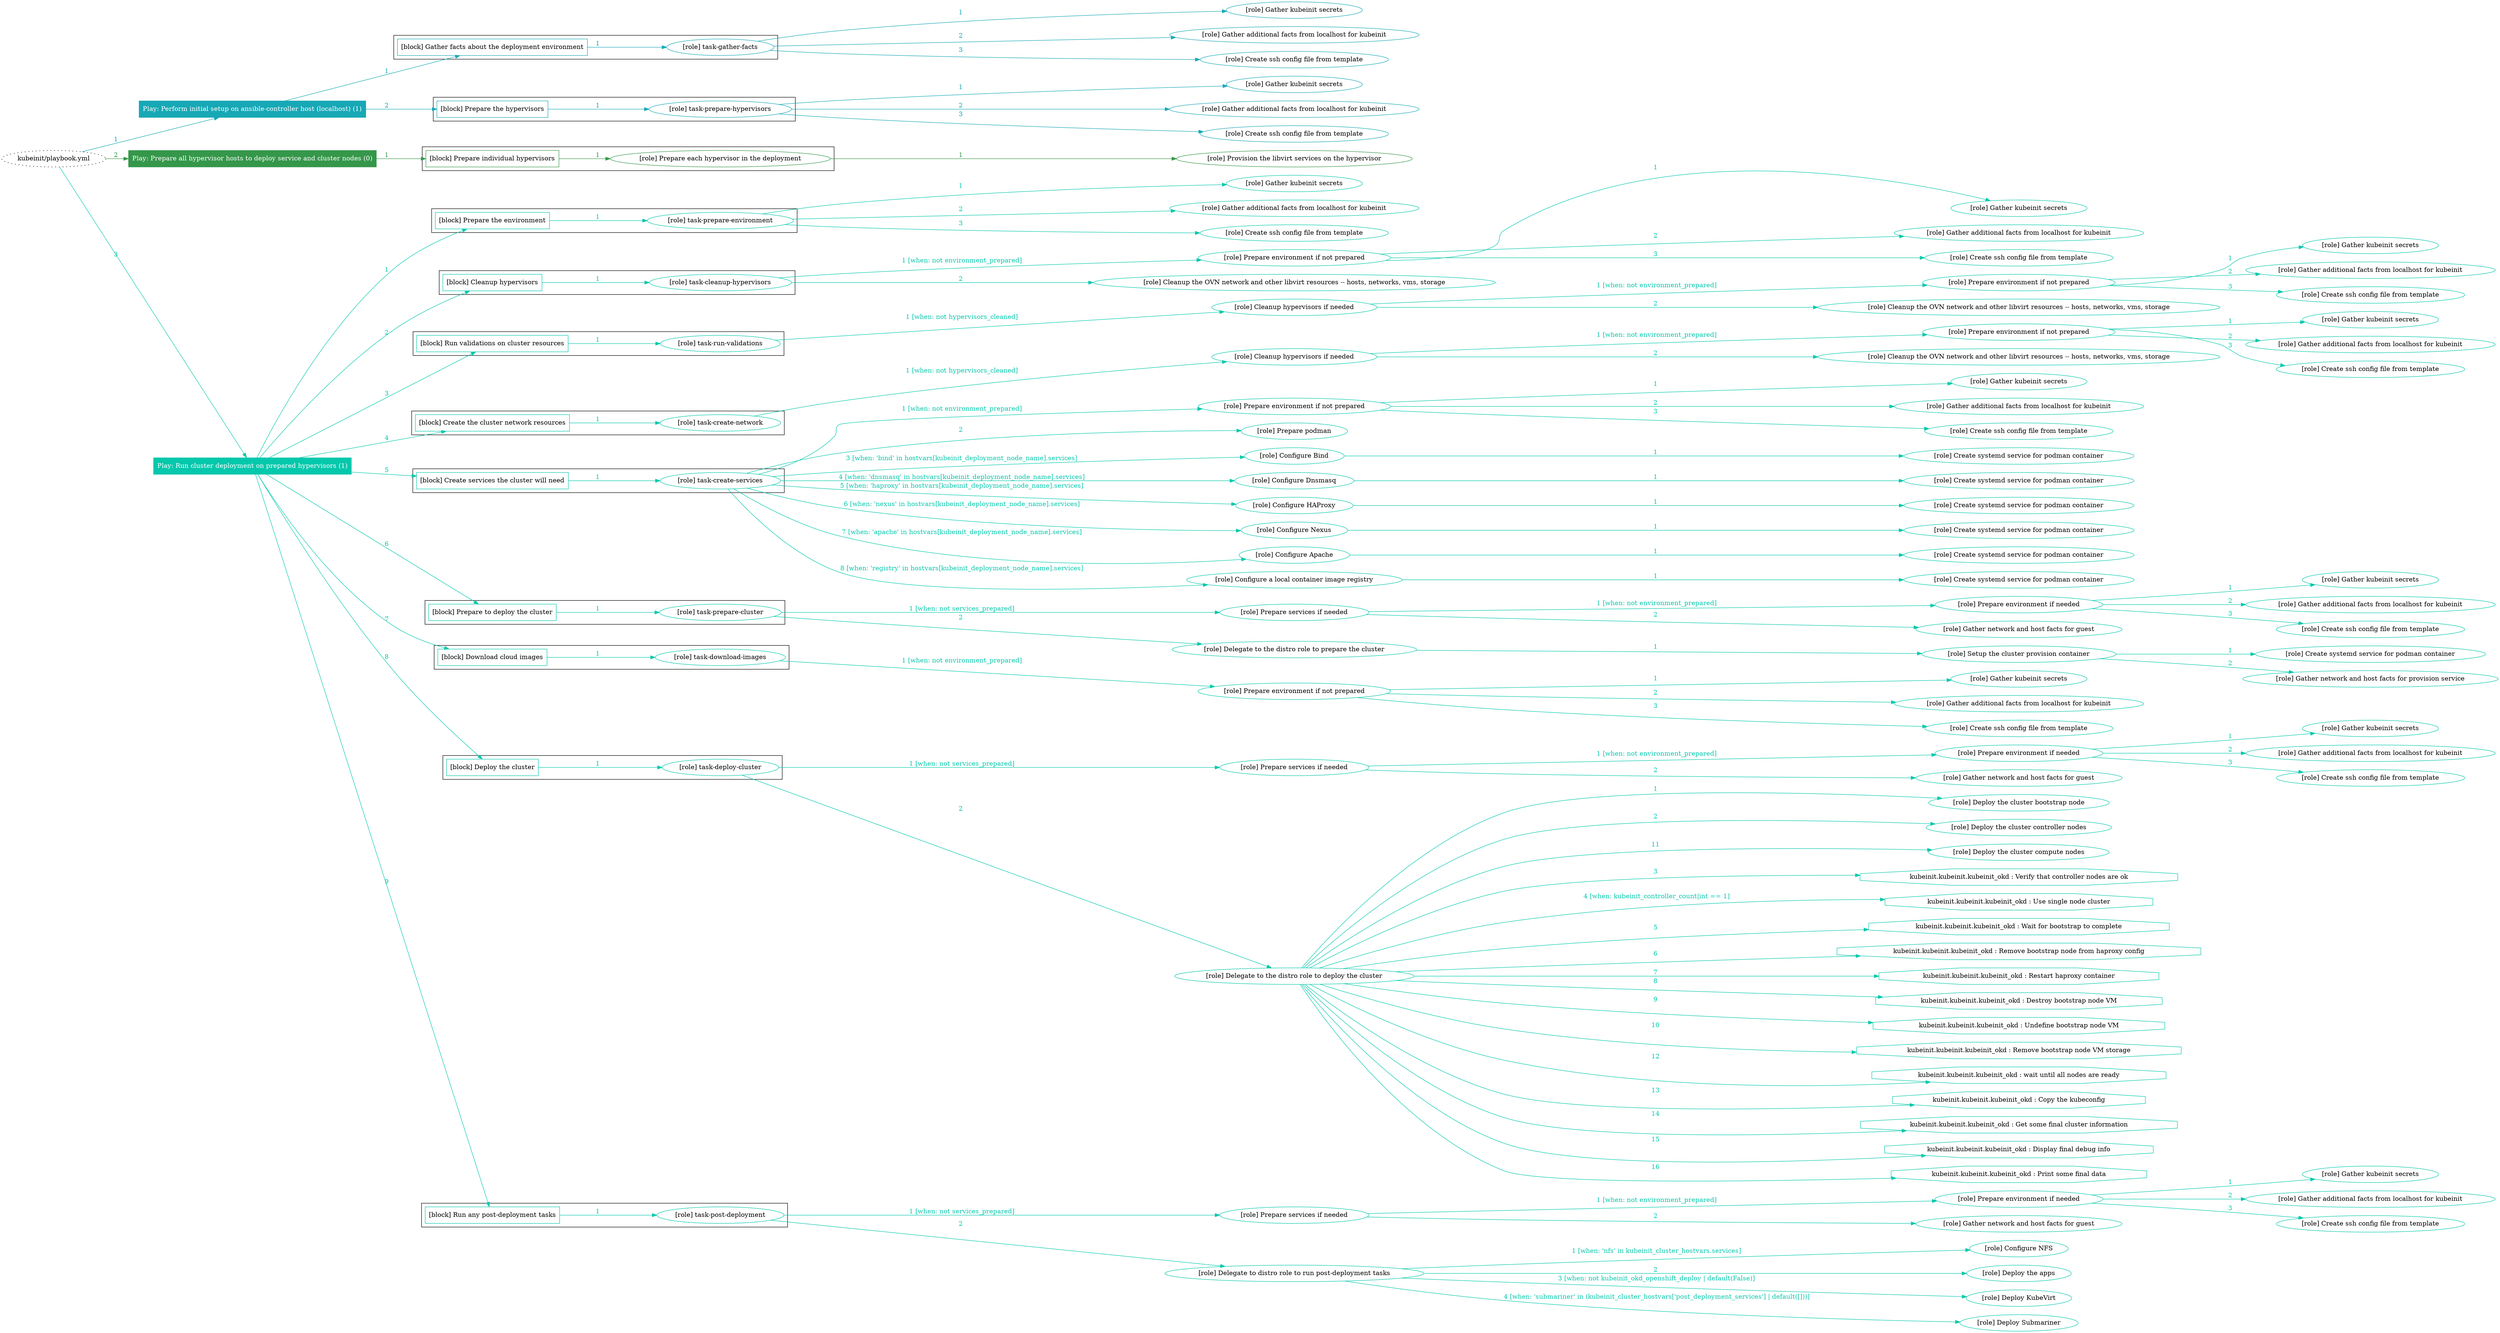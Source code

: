 digraph {
	graph [concentrate=true ordering=in rankdir=LR ratio=fill]
	edge [esep=5 sep=10]
	"kubeinit/playbook.yml" [URL="/home/runner/work/kubeinit/kubeinit/kubeinit/playbook.yml" id=playbook_5312f0da style=dotted]
	play_d4dc43e8 [label="Play: Perform initial setup on ansible-controller host (localhost) (1)" URL="/home/runner/work/kubeinit/kubeinit/kubeinit/playbook.yml" color="#17a8b5" fontcolor="#ffffff" id=play_d4dc43e8 shape=box style=filled tooltip=localhost]
	"kubeinit/playbook.yml" -> play_d4dc43e8 [label="1 " color="#17a8b5" fontcolor="#17a8b5" id=edge_6cce0e06 labeltooltip="1 " tooltip="1 "]
	subgraph "Gather kubeinit secrets" {
		role_bcbc999a [label="[role] Gather kubeinit secrets" URL="/home/runner/.ansible/collections/ansible_collections/kubeinit/kubeinit/roles/kubeinit_prepare/tasks/gather_kubeinit_facts.yml" color="#17a8b5" id=role_bcbc999a tooltip="Gather kubeinit secrets"]
	}
	subgraph "Gather additional facts from localhost for kubeinit" {
		role_575ae25b [label="[role] Gather additional facts from localhost for kubeinit" URL="/home/runner/.ansible/collections/ansible_collections/kubeinit/kubeinit/roles/kubeinit_prepare/tasks/gather_kubeinit_facts.yml" color="#17a8b5" id=role_575ae25b tooltip="Gather additional facts from localhost for kubeinit"]
	}
	subgraph "Create ssh config file from template" {
		role_5f77586b [label="[role] Create ssh config file from template" URL="/home/runner/.ansible/collections/ansible_collections/kubeinit/kubeinit/roles/kubeinit_prepare/tasks/gather_kubeinit_facts.yml" color="#17a8b5" id=role_5f77586b tooltip="Create ssh config file from template"]
	}
	subgraph "task-gather-facts" {
		role_38ac8b3e [label="[role] task-gather-facts" URL="/home/runner/work/kubeinit/kubeinit/kubeinit/playbook.yml" color="#17a8b5" id=role_38ac8b3e tooltip="task-gather-facts"]
		role_38ac8b3e -> role_bcbc999a [label="1 " color="#17a8b5" fontcolor="#17a8b5" id=edge_955416a2 labeltooltip="1 " tooltip="1 "]
		role_38ac8b3e -> role_575ae25b [label="2 " color="#17a8b5" fontcolor="#17a8b5" id=edge_9cef39b7 labeltooltip="2 " tooltip="2 "]
		role_38ac8b3e -> role_5f77586b [label="3 " color="#17a8b5" fontcolor="#17a8b5" id=edge_4a714a50 labeltooltip="3 " tooltip="3 "]
	}
	subgraph "Gather kubeinit secrets" {
		role_e89fe770 [label="[role] Gather kubeinit secrets" URL="/home/runner/.ansible/collections/ansible_collections/kubeinit/kubeinit/roles/kubeinit_prepare/tasks/gather_kubeinit_facts.yml" color="#17a8b5" id=role_e89fe770 tooltip="Gather kubeinit secrets"]
	}
	subgraph "Gather additional facts from localhost for kubeinit" {
		role_f2232f53 [label="[role] Gather additional facts from localhost for kubeinit" URL="/home/runner/.ansible/collections/ansible_collections/kubeinit/kubeinit/roles/kubeinit_prepare/tasks/gather_kubeinit_facts.yml" color="#17a8b5" id=role_f2232f53 tooltip="Gather additional facts from localhost for kubeinit"]
	}
	subgraph "Create ssh config file from template" {
		role_5e7f7f1f [label="[role] Create ssh config file from template" URL="/home/runner/.ansible/collections/ansible_collections/kubeinit/kubeinit/roles/kubeinit_prepare/tasks/gather_kubeinit_facts.yml" color="#17a8b5" id=role_5e7f7f1f tooltip="Create ssh config file from template"]
	}
	subgraph "task-prepare-hypervisors" {
		role_4dc48b9a [label="[role] task-prepare-hypervisors" URL="/home/runner/work/kubeinit/kubeinit/kubeinit/playbook.yml" color="#17a8b5" id=role_4dc48b9a tooltip="task-prepare-hypervisors"]
		role_4dc48b9a -> role_e89fe770 [label="1 " color="#17a8b5" fontcolor="#17a8b5" id=edge_08ba8cbc labeltooltip="1 " tooltip="1 "]
		role_4dc48b9a -> role_f2232f53 [label="2 " color="#17a8b5" fontcolor="#17a8b5" id=edge_f58bb628 labeltooltip="2 " tooltip="2 "]
		role_4dc48b9a -> role_5e7f7f1f [label="3 " color="#17a8b5" fontcolor="#17a8b5" id=edge_7d7edc87 labeltooltip="3 " tooltip="3 "]
	}
	subgraph "Play: Perform initial setup on ansible-controller host (localhost) (1)" {
		play_d4dc43e8 -> block_b137a8d8 [label=1 color="#17a8b5" fontcolor="#17a8b5" id=edge_3c9ac634 labeltooltip=1 tooltip=1]
		subgraph cluster_block_b137a8d8 {
			block_b137a8d8 [label="[block] Gather facts about the deployment environment" URL="/home/runner/work/kubeinit/kubeinit/kubeinit/playbook.yml" color="#17a8b5" id=block_b137a8d8 labeltooltip="Gather facts about the deployment environment" shape=box tooltip="Gather facts about the deployment environment"]
			block_b137a8d8 -> role_38ac8b3e [label="1 " color="#17a8b5" fontcolor="#17a8b5" id=edge_3ef854c0 labeltooltip="1 " tooltip="1 "]
		}
		play_d4dc43e8 -> block_25d100fd [label=2 color="#17a8b5" fontcolor="#17a8b5" id=edge_6418c740 labeltooltip=2 tooltip=2]
		subgraph cluster_block_25d100fd {
			block_25d100fd [label="[block] Prepare the hypervisors" URL="/home/runner/work/kubeinit/kubeinit/kubeinit/playbook.yml" color="#17a8b5" id=block_25d100fd labeltooltip="Prepare the hypervisors" shape=box tooltip="Prepare the hypervisors"]
			block_25d100fd -> role_4dc48b9a [label="1 " color="#17a8b5" fontcolor="#17a8b5" id=edge_d2d3387a labeltooltip="1 " tooltip="1 "]
		}
	}
	play_4c0fbaec [label="Play: Prepare all hypervisor hosts to deploy service and cluster nodes (0)" URL="/home/runner/work/kubeinit/kubeinit/kubeinit/playbook.yml" color="#35974a" fontcolor="#ffffff" id=play_4c0fbaec shape=box style=filled tooltip="Play: Prepare all hypervisor hosts to deploy service and cluster nodes (0)"]
	"kubeinit/playbook.yml" -> play_4c0fbaec [label="2 " color="#35974a" fontcolor="#35974a" id=edge_1cec731a labeltooltip="2 " tooltip="2 "]
	subgraph "Provision the libvirt services on the hypervisor" {
		role_8b167420 [label="[role] Provision the libvirt services on the hypervisor" URL="/home/runner/.ansible/collections/ansible_collections/kubeinit/kubeinit/roles/kubeinit_prepare/tasks/prepare_hypervisor.yml" color="#35974a" id=role_8b167420 tooltip="Provision the libvirt services on the hypervisor"]
	}
	subgraph "Prepare each hypervisor in the deployment" {
		role_5e8a45ae [label="[role] Prepare each hypervisor in the deployment" URL="/home/runner/work/kubeinit/kubeinit/kubeinit/playbook.yml" color="#35974a" id=role_5e8a45ae tooltip="Prepare each hypervisor in the deployment"]
		role_5e8a45ae -> role_8b167420 [label="1 " color="#35974a" fontcolor="#35974a" id=edge_1a336ff2 labeltooltip="1 " tooltip="1 "]
	}
	subgraph "Play: Prepare all hypervisor hosts to deploy service and cluster nodes (0)" {
		play_4c0fbaec -> block_e540c2b4 [label=1 color="#35974a" fontcolor="#35974a" id=edge_80f1b3d0 labeltooltip=1 tooltip=1]
		subgraph cluster_block_e540c2b4 {
			block_e540c2b4 [label="[block] Prepare individual hypervisors" URL="/home/runner/work/kubeinit/kubeinit/kubeinit/playbook.yml" color="#35974a" id=block_e540c2b4 labeltooltip="Prepare individual hypervisors" shape=box tooltip="Prepare individual hypervisors"]
			block_e540c2b4 -> role_5e8a45ae [label="1 " color="#35974a" fontcolor="#35974a" id=edge_353101eb labeltooltip="1 " tooltip="1 "]
		}
	}
	play_b6a737f3 [label="Play: Run cluster deployment on prepared hypervisors (1)" URL="/home/runner/work/kubeinit/kubeinit/kubeinit/playbook.yml" color="#04c8ac" fontcolor="#ffffff" id=play_b6a737f3 shape=box style=filled tooltip=localhost]
	"kubeinit/playbook.yml" -> play_b6a737f3 [label="3 " color="#04c8ac" fontcolor="#04c8ac" id=edge_a8259ed3 labeltooltip="3 " tooltip="3 "]
	subgraph "Gather kubeinit secrets" {
		role_5f4eb751 [label="[role] Gather kubeinit secrets" URL="/home/runner/.ansible/collections/ansible_collections/kubeinit/kubeinit/roles/kubeinit_prepare/tasks/gather_kubeinit_facts.yml" color="#04c8ac" id=role_5f4eb751 tooltip="Gather kubeinit secrets"]
	}
	subgraph "Gather additional facts from localhost for kubeinit" {
		role_b47f96a4 [label="[role] Gather additional facts from localhost for kubeinit" URL="/home/runner/.ansible/collections/ansible_collections/kubeinit/kubeinit/roles/kubeinit_prepare/tasks/gather_kubeinit_facts.yml" color="#04c8ac" id=role_b47f96a4 tooltip="Gather additional facts from localhost for kubeinit"]
	}
	subgraph "Create ssh config file from template" {
		role_597433eb [label="[role] Create ssh config file from template" URL="/home/runner/.ansible/collections/ansible_collections/kubeinit/kubeinit/roles/kubeinit_prepare/tasks/gather_kubeinit_facts.yml" color="#04c8ac" id=role_597433eb tooltip="Create ssh config file from template"]
	}
	subgraph "task-prepare-environment" {
		role_108205ce [label="[role] task-prepare-environment" URL="/home/runner/work/kubeinit/kubeinit/kubeinit/playbook.yml" color="#04c8ac" id=role_108205ce tooltip="task-prepare-environment"]
		role_108205ce -> role_5f4eb751 [label="1 " color="#04c8ac" fontcolor="#04c8ac" id=edge_be8fa1d6 labeltooltip="1 " tooltip="1 "]
		role_108205ce -> role_b47f96a4 [label="2 " color="#04c8ac" fontcolor="#04c8ac" id=edge_382ece15 labeltooltip="2 " tooltip="2 "]
		role_108205ce -> role_597433eb [label="3 " color="#04c8ac" fontcolor="#04c8ac" id=edge_8328ea12 labeltooltip="3 " tooltip="3 "]
	}
	subgraph "Gather kubeinit secrets" {
		role_03490a8e [label="[role] Gather kubeinit secrets" URL="/home/runner/.ansible/collections/ansible_collections/kubeinit/kubeinit/roles/kubeinit_prepare/tasks/gather_kubeinit_facts.yml" color="#04c8ac" id=role_03490a8e tooltip="Gather kubeinit secrets"]
	}
	subgraph "Gather additional facts from localhost for kubeinit" {
		role_07006f0d [label="[role] Gather additional facts from localhost for kubeinit" URL="/home/runner/.ansible/collections/ansible_collections/kubeinit/kubeinit/roles/kubeinit_prepare/tasks/gather_kubeinit_facts.yml" color="#04c8ac" id=role_07006f0d tooltip="Gather additional facts from localhost for kubeinit"]
	}
	subgraph "Create ssh config file from template" {
		role_66798e8c [label="[role] Create ssh config file from template" URL="/home/runner/.ansible/collections/ansible_collections/kubeinit/kubeinit/roles/kubeinit_prepare/tasks/gather_kubeinit_facts.yml" color="#04c8ac" id=role_66798e8c tooltip="Create ssh config file from template"]
	}
	subgraph "Prepare environment if not prepared" {
		role_43bf7991 [label="[role] Prepare environment if not prepared" URL="/home/runner/.ansible/collections/ansible_collections/kubeinit/kubeinit/roles/kubeinit_prepare/tasks/cleanup_hypervisors.yml" color="#04c8ac" id=role_43bf7991 tooltip="Prepare environment if not prepared"]
		role_43bf7991 -> role_03490a8e [label="1 " color="#04c8ac" fontcolor="#04c8ac" id=edge_f4372a41 labeltooltip="1 " tooltip="1 "]
		role_43bf7991 -> role_07006f0d [label="2 " color="#04c8ac" fontcolor="#04c8ac" id=edge_2c756d2c labeltooltip="2 " tooltip="2 "]
		role_43bf7991 -> role_66798e8c [label="3 " color="#04c8ac" fontcolor="#04c8ac" id=edge_4b2b24f2 labeltooltip="3 " tooltip="3 "]
	}
	subgraph "Cleanup the OVN network and other libvirt resources -- hosts, networks, vms, storage" {
		role_0f007ef8 [label="[role] Cleanup the OVN network and other libvirt resources -- hosts, networks, vms, storage" URL="/home/runner/.ansible/collections/ansible_collections/kubeinit/kubeinit/roles/kubeinit_prepare/tasks/cleanup_hypervisors.yml" color="#04c8ac" id=role_0f007ef8 tooltip="Cleanup the OVN network and other libvirt resources -- hosts, networks, vms, storage"]
	}
	subgraph "task-cleanup-hypervisors" {
		role_4b206b28 [label="[role] task-cleanup-hypervisors" URL="/home/runner/work/kubeinit/kubeinit/kubeinit/playbook.yml" color="#04c8ac" id=role_4b206b28 tooltip="task-cleanup-hypervisors"]
		role_4b206b28 -> role_43bf7991 [label="1 [when: not environment_prepared]" color="#04c8ac" fontcolor="#04c8ac" id=edge_db177d0e labeltooltip="1 [when: not environment_prepared]" tooltip="1 [when: not environment_prepared]"]
		role_4b206b28 -> role_0f007ef8 [label="2 " color="#04c8ac" fontcolor="#04c8ac" id=edge_b8874f51 labeltooltip="2 " tooltip="2 "]
	}
	subgraph "Gather kubeinit secrets" {
		role_3934b620 [label="[role] Gather kubeinit secrets" URL="/home/runner/.ansible/collections/ansible_collections/kubeinit/kubeinit/roles/kubeinit_prepare/tasks/gather_kubeinit_facts.yml" color="#04c8ac" id=role_3934b620 tooltip="Gather kubeinit secrets"]
	}
	subgraph "Gather additional facts from localhost for kubeinit" {
		role_5226d177 [label="[role] Gather additional facts from localhost for kubeinit" URL="/home/runner/.ansible/collections/ansible_collections/kubeinit/kubeinit/roles/kubeinit_prepare/tasks/gather_kubeinit_facts.yml" color="#04c8ac" id=role_5226d177 tooltip="Gather additional facts from localhost for kubeinit"]
	}
	subgraph "Create ssh config file from template" {
		role_18e0085b [label="[role] Create ssh config file from template" URL="/home/runner/.ansible/collections/ansible_collections/kubeinit/kubeinit/roles/kubeinit_prepare/tasks/gather_kubeinit_facts.yml" color="#04c8ac" id=role_18e0085b tooltip="Create ssh config file from template"]
	}
	subgraph "Prepare environment if not prepared" {
		role_51c83597 [label="[role] Prepare environment if not prepared" URL="/home/runner/.ansible/collections/ansible_collections/kubeinit/kubeinit/roles/kubeinit_prepare/tasks/cleanup_hypervisors.yml" color="#04c8ac" id=role_51c83597 tooltip="Prepare environment if not prepared"]
		role_51c83597 -> role_3934b620 [label="1 " color="#04c8ac" fontcolor="#04c8ac" id=edge_fedbb1b4 labeltooltip="1 " tooltip="1 "]
		role_51c83597 -> role_5226d177 [label="2 " color="#04c8ac" fontcolor="#04c8ac" id=edge_a46d1faf labeltooltip="2 " tooltip="2 "]
		role_51c83597 -> role_18e0085b [label="3 " color="#04c8ac" fontcolor="#04c8ac" id=edge_79e12fb3 labeltooltip="3 " tooltip="3 "]
	}
	subgraph "Cleanup the OVN network and other libvirt resources -- hosts, networks, vms, storage" {
		role_8de9dde8 [label="[role] Cleanup the OVN network and other libvirt resources -- hosts, networks, vms, storage" URL="/home/runner/.ansible/collections/ansible_collections/kubeinit/kubeinit/roles/kubeinit_prepare/tasks/cleanup_hypervisors.yml" color="#04c8ac" id=role_8de9dde8 tooltip="Cleanup the OVN network and other libvirt resources -- hosts, networks, vms, storage"]
	}
	subgraph "Cleanup hypervisors if needed" {
		role_99ffc056 [label="[role] Cleanup hypervisors if needed" URL="/home/runner/.ansible/collections/ansible_collections/kubeinit/kubeinit/roles/kubeinit_validations/tasks/main.yml" color="#04c8ac" id=role_99ffc056 tooltip="Cleanup hypervisors if needed"]
		role_99ffc056 -> role_51c83597 [label="1 [when: not environment_prepared]" color="#04c8ac" fontcolor="#04c8ac" id=edge_779bceca labeltooltip="1 [when: not environment_prepared]" tooltip="1 [when: not environment_prepared]"]
		role_99ffc056 -> role_8de9dde8 [label="2 " color="#04c8ac" fontcolor="#04c8ac" id=edge_44ef353e labeltooltip="2 " tooltip="2 "]
	}
	subgraph "task-run-validations" {
		role_045e4892 [label="[role] task-run-validations" URL="/home/runner/work/kubeinit/kubeinit/kubeinit/playbook.yml" color="#04c8ac" id=role_045e4892 tooltip="task-run-validations"]
		role_045e4892 -> role_99ffc056 [label="1 [when: not hypervisors_cleaned]" color="#04c8ac" fontcolor="#04c8ac" id=edge_b8517260 labeltooltip="1 [when: not hypervisors_cleaned]" tooltip="1 [when: not hypervisors_cleaned]"]
	}
	subgraph "Gather kubeinit secrets" {
		role_e30d9d5c [label="[role] Gather kubeinit secrets" URL="/home/runner/.ansible/collections/ansible_collections/kubeinit/kubeinit/roles/kubeinit_prepare/tasks/gather_kubeinit_facts.yml" color="#04c8ac" id=role_e30d9d5c tooltip="Gather kubeinit secrets"]
	}
	subgraph "Gather additional facts from localhost for kubeinit" {
		role_2a7c1366 [label="[role] Gather additional facts from localhost for kubeinit" URL="/home/runner/.ansible/collections/ansible_collections/kubeinit/kubeinit/roles/kubeinit_prepare/tasks/gather_kubeinit_facts.yml" color="#04c8ac" id=role_2a7c1366 tooltip="Gather additional facts from localhost for kubeinit"]
	}
	subgraph "Create ssh config file from template" {
		role_4884061e [label="[role] Create ssh config file from template" URL="/home/runner/.ansible/collections/ansible_collections/kubeinit/kubeinit/roles/kubeinit_prepare/tasks/gather_kubeinit_facts.yml" color="#04c8ac" id=role_4884061e tooltip="Create ssh config file from template"]
	}
	subgraph "Prepare environment if not prepared" {
		role_92cf37d3 [label="[role] Prepare environment if not prepared" URL="/home/runner/.ansible/collections/ansible_collections/kubeinit/kubeinit/roles/kubeinit_prepare/tasks/cleanup_hypervisors.yml" color="#04c8ac" id=role_92cf37d3 tooltip="Prepare environment if not prepared"]
		role_92cf37d3 -> role_e30d9d5c [label="1 " color="#04c8ac" fontcolor="#04c8ac" id=edge_9758ce67 labeltooltip="1 " tooltip="1 "]
		role_92cf37d3 -> role_2a7c1366 [label="2 " color="#04c8ac" fontcolor="#04c8ac" id=edge_c1fc87a2 labeltooltip="2 " tooltip="2 "]
		role_92cf37d3 -> role_4884061e [label="3 " color="#04c8ac" fontcolor="#04c8ac" id=edge_4680f578 labeltooltip="3 " tooltip="3 "]
	}
	subgraph "Cleanup the OVN network and other libvirt resources -- hosts, networks, vms, storage" {
		role_41cfc76a [label="[role] Cleanup the OVN network and other libvirt resources -- hosts, networks, vms, storage" URL="/home/runner/.ansible/collections/ansible_collections/kubeinit/kubeinit/roles/kubeinit_prepare/tasks/cleanup_hypervisors.yml" color="#04c8ac" id=role_41cfc76a tooltip="Cleanup the OVN network and other libvirt resources -- hosts, networks, vms, storage"]
	}
	subgraph "Cleanup hypervisors if needed" {
		role_7d6382ef [label="[role] Cleanup hypervisors if needed" URL="/home/runner/.ansible/collections/ansible_collections/kubeinit/kubeinit/roles/kubeinit_libvirt/tasks/create_network.yml" color="#04c8ac" id=role_7d6382ef tooltip="Cleanup hypervisors if needed"]
		role_7d6382ef -> role_92cf37d3 [label="1 [when: not environment_prepared]" color="#04c8ac" fontcolor="#04c8ac" id=edge_b9021a10 labeltooltip="1 [when: not environment_prepared]" tooltip="1 [when: not environment_prepared]"]
		role_7d6382ef -> role_41cfc76a [label="2 " color="#04c8ac" fontcolor="#04c8ac" id=edge_acc64536 labeltooltip="2 " tooltip="2 "]
	}
	subgraph "task-create-network" {
		role_c08d5631 [label="[role] task-create-network" URL="/home/runner/work/kubeinit/kubeinit/kubeinit/playbook.yml" color="#04c8ac" id=role_c08d5631 tooltip="task-create-network"]
		role_c08d5631 -> role_7d6382ef [label="1 [when: not hypervisors_cleaned]" color="#04c8ac" fontcolor="#04c8ac" id=edge_41ae1de9 labeltooltip="1 [when: not hypervisors_cleaned]" tooltip="1 [when: not hypervisors_cleaned]"]
	}
	subgraph "Gather kubeinit secrets" {
		role_139ddf34 [label="[role] Gather kubeinit secrets" URL="/home/runner/.ansible/collections/ansible_collections/kubeinit/kubeinit/roles/kubeinit_prepare/tasks/gather_kubeinit_facts.yml" color="#04c8ac" id=role_139ddf34 tooltip="Gather kubeinit secrets"]
	}
	subgraph "Gather additional facts from localhost for kubeinit" {
		role_7d08b404 [label="[role] Gather additional facts from localhost for kubeinit" URL="/home/runner/.ansible/collections/ansible_collections/kubeinit/kubeinit/roles/kubeinit_prepare/tasks/gather_kubeinit_facts.yml" color="#04c8ac" id=role_7d08b404 tooltip="Gather additional facts from localhost for kubeinit"]
	}
	subgraph "Create ssh config file from template" {
		role_623b9f55 [label="[role] Create ssh config file from template" URL="/home/runner/.ansible/collections/ansible_collections/kubeinit/kubeinit/roles/kubeinit_prepare/tasks/gather_kubeinit_facts.yml" color="#04c8ac" id=role_623b9f55 tooltip="Create ssh config file from template"]
	}
	subgraph "Prepare environment if not prepared" {
		role_ea66a832 [label="[role] Prepare environment if not prepared" URL="/home/runner/.ansible/collections/ansible_collections/kubeinit/kubeinit/roles/kubeinit_services/tasks/main.yml" color="#04c8ac" id=role_ea66a832 tooltip="Prepare environment if not prepared"]
		role_ea66a832 -> role_139ddf34 [label="1 " color="#04c8ac" fontcolor="#04c8ac" id=edge_b2100e69 labeltooltip="1 " tooltip="1 "]
		role_ea66a832 -> role_7d08b404 [label="2 " color="#04c8ac" fontcolor="#04c8ac" id=edge_fb4f9b88 labeltooltip="2 " tooltip="2 "]
		role_ea66a832 -> role_623b9f55 [label="3 " color="#04c8ac" fontcolor="#04c8ac" id=edge_c0aae7ae labeltooltip="3 " tooltip="3 "]
	}
	subgraph "Prepare podman" {
		role_a134b441 [label="[role] Prepare podman" URL="/home/runner/.ansible/collections/ansible_collections/kubeinit/kubeinit/roles/kubeinit_services/tasks/00_create_service_pod.yml" color="#04c8ac" id=role_a134b441 tooltip="Prepare podman"]
	}
	subgraph "Create systemd service for podman container" {
		role_0a54dc71 [label="[role] Create systemd service for podman container" URL="/home/runner/.ansible/collections/ansible_collections/kubeinit/kubeinit/roles/kubeinit_bind/tasks/main.yml" color="#04c8ac" id=role_0a54dc71 tooltip="Create systemd service for podman container"]
	}
	subgraph "Configure Bind" {
		role_63870601 [label="[role] Configure Bind" URL="/home/runner/.ansible/collections/ansible_collections/kubeinit/kubeinit/roles/kubeinit_services/tasks/start_services_containers.yml" color="#04c8ac" id=role_63870601 tooltip="Configure Bind"]
		role_63870601 -> role_0a54dc71 [label="1 " color="#04c8ac" fontcolor="#04c8ac" id=edge_968565d5 labeltooltip="1 " tooltip="1 "]
	}
	subgraph "Create systemd service for podman container" {
		role_156fbd56 [label="[role] Create systemd service for podman container" URL="/home/runner/.ansible/collections/ansible_collections/kubeinit/kubeinit/roles/kubeinit_dnsmasq/tasks/main.yml" color="#04c8ac" id=role_156fbd56 tooltip="Create systemd service for podman container"]
	}
	subgraph "Configure Dnsmasq" {
		role_4d3ff42a [label="[role] Configure Dnsmasq" URL="/home/runner/.ansible/collections/ansible_collections/kubeinit/kubeinit/roles/kubeinit_services/tasks/start_services_containers.yml" color="#04c8ac" id=role_4d3ff42a tooltip="Configure Dnsmasq"]
		role_4d3ff42a -> role_156fbd56 [label="1 " color="#04c8ac" fontcolor="#04c8ac" id=edge_ca9ce8d2 labeltooltip="1 " tooltip="1 "]
	}
	subgraph "Create systemd service for podman container" {
		role_4a9c36a5 [label="[role] Create systemd service for podman container" URL="/home/runner/.ansible/collections/ansible_collections/kubeinit/kubeinit/roles/kubeinit_haproxy/tasks/main.yml" color="#04c8ac" id=role_4a9c36a5 tooltip="Create systemd service for podman container"]
	}
	subgraph "Configure HAProxy" {
		role_273768d1 [label="[role] Configure HAProxy" URL="/home/runner/.ansible/collections/ansible_collections/kubeinit/kubeinit/roles/kubeinit_services/tasks/start_services_containers.yml" color="#04c8ac" id=role_273768d1 tooltip="Configure HAProxy"]
		role_273768d1 -> role_4a9c36a5 [label="1 " color="#04c8ac" fontcolor="#04c8ac" id=edge_8cd6e618 labeltooltip="1 " tooltip="1 "]
	}
	subgraph "Create systemd service for podman container" {
		role_26830b79 [label="[role] Create systemd service for podman container" URL="/home/runner/.ansible/collections/ansible_collections/kubeinit/kubeinit/roles/kubeinit_nexus/tasks/main.yml" color="#04c8ac" id=role_26830b79 tooltip="Create systemd service for podman container"]
	}
	subgraph "Configure Nexus" {
		role_a264b9f1 [label="[role] Configure Nexus" URL="/home/runner/.ansible/collections/ansible_collections/kubeinit/kubeinit/roles/kubeinit_services/tasks/start_services_containers.yml" color="#04c8ac" id=role_a264b9f1 tooltip="Configure Nexus"]
		role_a264b9f1 -> role_26830b79 [label="1 " color="#04c8ac" fontcolor="#04c8ac" id=edge_9d3f9458 labeltooltip="1 " tooltip="1 "]
	}
	subgraph "Create systemd service for podman container" {
		role_e1d8d28f [label="[role] Create systemd service for podman container" URL="/home/runner/.ansible/collections/ansible_collections/kubeinit/kubeinit/roles/kubeinit_apache/tasks/main.yml" color="#04c8ac" id=role_e1d8d28f tooltip="Create systemd service for podman container"]
	}
	subgraph "Configure Apache" {
		role_4c7fa696 [label="[role] Configure Apache" URL="/home/runner/.ansible/collections/ansible_collections/kubeinit/kubeinit/roles/kubeinit_services/tasks/start_services_containers.yml" color="#04c8ac" id=role_4c7fa696 tooltip="Configure Apache"]
		role_4c7fa696 -> role_e1d8d28f [label="1 " color="#04c8ac" fontcolor="#04c8ac" id=edge_27a80190 labeltooltip="1 " tooltip="1 "]
	}
	subgraph "Create systemd service for podman container" {
		role_e72f5423 [label="[role] Create systemd service for podman container" URL="/home/runner/.ansible/collections/ansible_collections/kubeinit/kubeinit/roles/kubeinit_registry/tasks/main.yml" color="#04c8ac" id=role_e72f5423 tooltip="Create systemd service for podman container"]
	}
	subgraph "Configure a local container image registry" {
		role_bae40bc5 [label="[role] Configure a local container image registry" URL="/home/runner/.ansible/collections/ansible_collections/kubeinit/kubeinit/roles/kubeinit_services/tasks/start_services_containers.yml" color="#04c8ac" id=role_bae40bc5 tooltip="Configure a local container image registry"]
		role_bae40bc5 -> role_e72f5423 [label="1 " color="#04c8ac" fontcolor="#04c8ac" id=edge_d05c8ec7 labeltooltip="1 " tooltip="1 "]
	}
	subgraph "task-create-services" {
		role_a72d0358 [label="[role] task-create-services" URL="/home/runner/work/kubeinit/kubeinit/kubeinit/playbook.yml" color="#04c8ac" id=role_a72d0358 tooltip="task-create-services"]
		role_a72d0358 -> role_ea66a832 [label="1 [when: not environment_prepared]" color="#04c8ac" fontcolor="#04c8ac" id=edge_065d2039 labeltooltip="1 [when: not environment_prepared]" tooltip="1 [when: not environment_prepared]"]
		role_a72d0358 -> role_a134b441 [label="2 " color="#04c8ac" fontcolor="#04c8ac" id=edge_8975b489 labeltooltip="2 " tooltip="2 "]
		role_a72d0358 -> role_63870601 [label="3 [when: 'bind' in hostvars[kubeinit_deployment_node_name].services]" color="#04c8ac" fontcolor="#04c8ac" id=edge_f2cbe0f9 labeltooltip="3 [when: 'bind' in hostvars[kubeinit_deployment_node_name].services]" tooltip="3 [when: 'bind' in hostvars[kubeinit_deployment_node_name].services]"]
		role_a72d0358 -> role_4d3ff42a [label="4 [when: 'dnsmasq' in hostvars[kubeinit_deployment_node_name].services]" color="#04c8ac" fontcolor="#04c8ac" id=edge_f7ef2860 labeltooltip="4 [when: 'dnsmasq' in hostvars[kubeinit_deployment_node_name].services]" tooltip="4 [when: 'dnsmasq' in hostvars[kubeinit_deployment_node_name].services]"]
		role_a72d0358 -> role_273768d1 [label="5 [when: 'haproxy' in hostvars[kubeinit_deployment_node_name].services]" color="#04c8ac" fontcolor="#04c8ac" id=edge_14fc40a9 labeltooltip="5 [when: 'haproxy' in hostvars[kubeinit_deployment_node_name].services]" tooltip="5 [when: 'haproxy' in hostvars[kubeinit_deployment_node_name].services]"]
		role_a72d0358 -> role_a264b9f1 [label="6 [when: 'nexus' in hostvars[kubeinit_deployment_node_name].services]" color="#04c8ac" fontcolor="#04c8ac" id=edge_b626c77d labeltooltip="6 [when: 'nexus' in hostvars[kubeinit_deployment_node_name].services]" tooltip="6 [when: 'nexus' in hostvars[kubeinit_deployment_node_name].services]"]
		role_a72d0358 -> role_4c7fa696 [label="7 [when: 'apache' in hostvars[kubeinit_deployment_node_name].services]" color="#04c8ac" fontcolor="#04c8ac" id=edge_7052da0a labeltooltip="7 [when: 'apache' in hostvars[kubeinit_deployment_node_name].services]" tooltip="7 [when: 'apache' in hostvars[kubeinit_deployment_node_name].services]"]
		role_a72d0358 -> role_bae40bc5 [label="8 [when: 'registry' in hostvars[kubeinit_deployment_node_name].services]" color="#04c8ac" fontcolor="#04c8ac" id=edge_d7213202 labeltooltip="8 [when: 'registry' in hostvars[kubeinit_deployment_node_name].services]" tooltip="8 [when: 'registry' in hostvars[kubeinit_deployment_node_name].services]"]
	}
	subgraph "Gather kubeinit secrets" {
		role_52af1fb7 [label="[role] Gather kubeinit secrets" URL="/home/runner/.ansible/collections/ansible_collections/kubeinit/kubeinit/roles/kubeinit_prepare/tasks/gather_kubeinit_facts.yml" color="#04c8ac" id=role_52af1fb7 tooltip="Gather kubeinit secrets"]
	}
	subgraph "Gather additional facts from localhost for kubeinit" {
		role_08b00f8a [label="[role] Gather additional facts from localhost for kubeinit" URL="/home/runner/.ansible/collections/ansible_collections/kubeinit/kubeinit/roles/kubeinit_prepare/tasks/gather_kubeinit_facts.yml" color="#04c8ac" id=role_08b00f8a tooltip="Gather additional facts from localhost for kubeinit"]
	}
	subgraph "Create ssh config file from template" {
		role_ec1232b9 [label="[role] Create ssh config file from template" URL="/home/runner/.ansible/collections/ansible_collections/kubeinit/kubeinit/roles/kubeinit_prepare/tasks/gather_kubeinit_facts.yml" color="#04c8ac" id=role_ec1232b9 tooltip="Create ssh config file from template"]
	}
	subgraph "Prepare environment if needed" {
		role_f8037ee3 [label="[role] Prepare environment if needed" URL="/home/runner/.ansible/collections/ansible_collections/kubeinit/kubeinit/roles/kubeinit_services/tasks/prepare_services.yml" color="#04c8ac" id=role_f8037ee3 tooltip="Prepare environment if needed"]
		role_f8037ee3 -> role_52af1fb7 [label="1 " color="#04c8ac" fontcolor="#04c8ac" id=edge_c9db4bf6 labeltooltip="1 " tooltip="1 "]
		role_f8037ee3 -> role_08b00f8a [label="2 " color="#04c8ac" fontcolor="#04c8ac" id=edge_210002e7 labeltooltip="2 " tooltip="2 "]
		role_f8037ee3 -> role_ec1232b9 [label="3 " color="#04c8ac" fontcolor="#04c8ac" id=edge_83ee163a labeltooltip="3 " tooltip="3 "]
	}
	subgraph "Gather network and host facts for guest" {
		role_4af68433 [label="[role] Gather network and host facts for guest" URL="/home/runner/.ansible/collections/ansible_collections/kubeinit/kubeinit/roles/kubeinit_services/tasks/prepare_services.yml" color="#04c8ac" id=role_4af68433 tooltip="Gather network and host facts for guest"]
	}
	subgraph "Prepare services if needed" {
		role_0cde1451 [label="[role] Prepare services if needed" URL="/home/runner/.ansible/collections/ansible_collections/kubeinit/kubeinit/roles/kubeinit_prepare/tasks/prepare_cluster.yml" color="#04c8ac" id=role_0cde1451 tooltip="Prepare services if needed"]
		role_0cde1451 -> role_f8037ee3 [label="1 [when: not environment_prepared]" color="#04c8ac" fontcolor="#04c8ac" id=edge_a8b0a706 labeltooltip="1 [when: not environment_prepared]" tooltip="1 [when: not environment_prepared]"]
		role_0cde1451 -> role_4af68433 [label="2 " color="#04c8ac" fontcolor="#04c8ac" id=edge_a483f6d9 labeltooltip="2 " tooltip="2 "]
	}
	subgraph "Create systemd service for podman container" {
		role_1a5713d4 [label="[role] Create systemd service for podman container" URL="/home/runner/.ansible/collections/ansible_collections/kubeinit/kubeinit/roles/kubeinit_services/tasks/create_provision_container.yml" color="#04c8ac" id=role_1a5713d4 tooltip="Create systemd service for podman container"]
	}
	subgraph "Gather network and host facts for provision service" {
		role_8f870f93 [label="[role] Gather network and host facts for provision service" URL="/home/runner/.ansible/collections/ansible_collections/kubeinit/kubeinit/roles/kubeinit_services/tasks/create_provision_container.yml" color="#04c8ac" id=role_8f870f93 tooltip="Gather network and host facts for provision service"]
	}
	subgraph "Setup the cluster provision container" {
		role_c080484d [label="[role] Setup the cluster provision container" URL="/home/runner/.ansible/collections/ansible_collections/kubeinit/kubeinit/roles/kubeinit_okd/tasks/prepare_cluster.yml" color="#04c8ac" id=role_c080484d tooltip="Setup the cluster provision container"]
		role_c080484d -> role_1a5713d4 [label="1 " color="#04c8ac" fontcolor="#04c8ac" id=edge_8d1db53b labeltooltip="1 " tooltip="1 "]
		role_c080484d -> role_8f870f93 [label="2 " color="#04c8ac" fontcolor="#04c8ac" id=edge_43da67c5 labeltooltip="2 " tooltip="2 "]
	}
	subgraph "Delegate to the distro role to prepare the cluster" {
		role_c3ddc91b [label="[role] Delegate to the distro role to prepare the cluster" URL="/home/runner/.ansible/collections/ansible_collections/kubeinit/kubeinit/roles/kubeinit_prepare/tasks/prepare_cluster.yml" color="#04c8ac" id=role_c3ddc91b tooltip="Delegate to the distro role to prepare the cluster"]
		role_c3ddc91b -> role_c080484d [label="1 " color="#04c8ac" fontcolor="#04c8ac" id=edge_880cd9bc labeltooltip="1 " tooltip="1 "]
	}
	subgraph "task-prepare-cluster" {
		role_13c8ae38 [label="[role] task-prepare-cluster" URL="/home/runner/work/kubeinit/kubeinit/kubeinit/playbook.yml" color="#04c8ac" id=role_13c8ae38 tooltip="task-prepare-cluster"]
		role_13c8ae38 -> role_0cde1451 [label="1 [when: not services_prepared]" color="#04c8ac" fontcolor="#04c8ac" id=edge_dbed4093 labeltooltip="1 [when: not services_prepared]" tooltip="1 [when: not services_prepared]"]
		role_13c8ae38 -> role_c3ddc91b [label="2 " color="#04c8ac" fontcolor="#04c8ac" id=edge_2b8da768 labeltooltip="2 " tooltip="2 "]
	}
	subgraph "Gather kubeinit secrets" {
		role_a7fc336e [label="[role] Gather kubeinit secrets" URL="/home/runner/.ansible/collections/ansible_collections/kubeinit/kubeinit/roles/kubeinit_prepare/tasks/gather_kubeinit_facts.yml" color="#04c8ac" id=role_a7fc336e tooltip="Gather kubeinit secrets"]
	}
	subgraph "Gather additional facts from localhost for kubeinit" {
		role_f0c54a57 [label="[role] Gather additional facts from localhost for kubeinit" URL="/home/runner/.ansible/collections/ansible_collections/kubeinit/kubeinit/roles/kubeinit_prepare/tasks/gather_kubeinit_facts.yml" color="#04c8ac" id=role_f0c54a57 tooltip="Gather additional facts from localhost for kubeinit"]
	}
	subgraph "Create ssh config file from template" {
		role_8286237b [label="[role] Create ssh config file from template" URL="/home/runner/.ansible/collections/ansible_collections/kubeinit/kubeinit/roles/kubeinit_prepare/tasks/gather_kubeinit_facts.yml" color="#04c8ac" id=role_8286237b tooltip="Create ssh config file from template"]
	}
	subgraph "Prepare environment if not prepared" {
		role_de277738 [label="[role] Prepare environment if not prepared" URL="/home/runner/.ansible/collections/ansible_collections/kubeinit/kubeinit/roles/kubeinit_libvirt/tasks/download_cloud_images.yml" color="#04c8ac" id=role_de277738 tooltip="Prepare environment if not prepared"]
		role_de277738 -> role_a7fc336e [label="1 " color="#04c8ac" fontcolor="#04c8ac" id=edge_e24b47b1 labeltooltip="1 " tooltip="1 "]
		role_de277738 -> role_f0c54a57 [label="2 " color="#04c8ac" fontcolor="#04c8ac" id=edge_af823e2c labeltooltip="2 " tooltip="2 "]
		role_de277738 -> role_8286237b [label="3 " color="#04c8ac" fontcolor="#04c8ac" id=edge_17916069 labeltooltip="3 " tooltip="3 "]
	}
	subgraph "task-download-images" {
		role_0c2d1a67 [label="[role] task-download-images" URL="/home/runner/work/kubeinit/kubeinit/kubeinit/playbook.yml" color="#04c8ac" id=role_0c2d1a67 tooltip="task-download-images"]
		role_0c2d1a67 -> role_de277738 [label="1 [when: not environment_prepared]" color="#04c8ac" fontcolor="#04c8ac" id=edge_9139974c labeltooltip="1 [when: not environment_prepared]" tooltip="1 [when: not environment_prepared]"]
	}
	subgraph "Gather kubeinit secrets" {
		role_d085d988 [label="[role] Gather kubeinit secrets" URL="/home/runner/.ansible/collections/ansible_collections/kubeinit/kubeinit/roles/kubeinit_prepare/tasks/gather_kubeinit_facts.yml" color="#04c8ac" id=role_d085d988 tooltip="Gather kubeinit secrets"]
	}
	subgraph "Gather additional facts from localhost for kubeinit" {
		role_ed7c92b4 [label="[role] Gather additional facts from localhost for kubeinit" URL="/home/runner/.ansible/collections/ansible_collections/kubeinit/kubeinit/roles/kubeinit_prepare/tasks/gather_kubeinit_facts.yml" color="#04c8ac" id=role_ed7c92b4 tooltip="Gather additional facts from localhost for kubeinit"]
	}
	subgraph "Create ssh config file from template" {
		role_f0da914a [label="[role] Create ssh config file from template" URL="/home/runner/.ansible/collections/ansible_collections/kubeinit/kubeinit/roles/kubeinit_prepare/tasks/gather_kubeinit_facts.yml" color="#04c8ac" id=role_f0da914a tooltip="Create ssh config file from template"]
	}
	subgraph "Prepare environment if needed" {
		role_bedeea3f [label="[role] Prepare environment if needed" URL="/home/runner/.ansible/collections/ansible_collections/kubeinit/kubeinit/roles/kubeinit_services/tasks/prepare_services.yml" color="#04c8ac" id=role_bedeea3f tooltip="Prepare environment if needed"]
		role_bedeea3f -> role_d085d988 [label="1 " color="#04c8ac" fontcolor="#04c8ac" id=edge_f6f13d21 labeltooltip="1 " tooltip="1 "]
		role_bedeea3f -> role_ed7c92b4 [label="2 " color="#04c8ac" fontcolor="#04c8ac" id=edge_2a8d47ee labeltooltip="2 " tooltip="2 "]
		role_bedeea3f -> role_f0da914a [label="3 " color="#04c8ac" fontcolor="#04c8ac" id=edge_d3cfb05a labeltooltip="3 " tooltip="3 "]
	}
	subgraph "Gather network and host facts for guest" {
		role_4f44bddd [label="[role] Gather network and host facts for guest" URL="/home/runner/.ansible/collections/ansible_collections/kubeinit/kubeinit/roles/kubeinit_services/tasks/prepare_services.yml" color="#04c8ac" id=role_4f44bddd tooltip="Gather network and host facts for guest"]
	}
	subgraph "Prepare services if needed" {
		role_ea348aa1 [label="[role] Prepare services if needed" URL="/home/runner/.ansible/collections/ansible_collections/kubeinit/kubeinit/roles/kubeinit_prepare/tasks/deploy_cluster.yml" color="#04c8ac" id=role_ea348aa1 tooltip="Prepare services if needed"]
		role_ea348aa1 -> role_bedeea3f [label="1 [when: not environment_prepared]" color="#04c8ac" fontcolor="#04c8ac" id=edge_2798bc3d labeltooltip="1 [when: not environment_prepared]" tooltip="1 [when: not environment_prepared]"]
		role_ea348aa1 -> role_4f44bddd [label="2 " color="#04c8ac" fontcolor="#04c8ac" id=edge_7e77cc6d labeltooltip="2 " tooltip="2 "]
	}
	subgraph "Deploy the cluster bootstrap node" {
		role_f6f2ed32 [label="[role] Deploy the cluster bootstrap node" URL="/home/runner/.ansible/collections/ansible_collections/kubeinit/kubeinit/roles/kubeinit_okd/tasks/main.yml" color="#04c8ac" id=role_f6f2ed32 tooltip="Deploy the cluster bootstrap node"]
	}
	subgraph "Deploy the cluster controller nodes" {
		role_a3a1cf0b [label="[role] Deploy the cluster controller nodes" URL="/home/runner/.ansible/collections/ansible_collections/kubeinit/kubeinit/roles/kubeinit_okd/tasks/main.yml" color="#04c8ac" id=role_a3a1cf0b tooltip="Deploy the cluster controller nodes"]
	}
	subgraph "Deploy the cluster compute nodes" {
		role_db23629c [label="[role] Deploy the cluster compute nodes" URL="/home/runner/.ansible/collections/ansible_collections/kubeinit/kubeinit/roles/kubeinit_okd/tasks/main.yml" color="#04c8ac" id=role_db23629c tooltip="Deploy the cluster compute nodes"]
	}
	subgraph "Delegate to the distro role to deploy the cluster" {
		role_3df1ef5c [label="[role] Delegate to the distro role to deploy the cluster" URL="/home/runner/.ansible/collections/ansible_collections/kubeinit/kubeinit/roles/kubeinit_prepare/tasks/deploy_cluster.yml" color="#04c8ac" id=role_3df1ef5c tooltip="Delegate to the distro role to deploy the cluster"]
		role_3df1ef5c -> role_f6f2ed32 [label="1 " color="#04c8ac" fontcolor="#04c8ac" id=edge_5e770db4 labeltooltip="1 " tooltip="1 "]
		role_3df1ef5c -> role_a3a1cf0b [label="2 " color="#04c8ac" fontcolor="#04c8ac" id=edge_9b592d7d labeltooltip="2 " tooltip="2 "]
		task_c0c89e59 [label="kubeinit.kubeinit.kubeinit_okd : Verify that controller nodes are ok" URL="/home/runner/.ansible/collections/ansible_collections/kubeinit/kubeinit/roles/kubeinit_okd/tasks/main.yml" color="#04c8ac" id=task_c0c89e59 shape=octagon tooltip="kubeinit.kubeinit.kubeinit_okd : Verify that controller nodes are ok"]
		role_3df1ef5c -> task_c0c89e59 [label="3 " color="#04c8ac" fontcolor="#04c8ac" id=edge_9813893f labeltooltip="3 " tooltip="3 "]
		task_2db81bc1 [label="kubeinit.kubeinit.kubeinit_okd : Use single node cluster" URL="/home/runner/.ansible/collections/ansible_collections/kubeinit/kubeinit/roles/kubeinit_okd/tasks/main.yml" color="#04c8ac" id=task_2db81bc1 shape=octagon tooltip="kubeinit.kubeinit.kubeinit_okd : Use single node cluster"]
		role_3df1ef5c -> task_2db81bc1 [label="4 [when: kubeinit_controller_count|int == 1]" color="#04c8ac" fontcolor="#04c8ac" id=edge_fc15803a labeltooltip="4 [when: kubeinit_controller_count|int == 1]" tooltip="4 [when: kubeinit_controller_count|int == 1]"]
		task_c8239490 [label="kubeinit.kubeinit.kubeinit_okd : Wait for bootstrap to complete" URL="/home/runner/.ansible/collections/ansible_collections/kubeinit/kubeinit/roles/kubeinit_okd/tasks/main.yml" color="#04c8ac" id=task_c8239490 shape=octagon tooltip="kubeinit.kubeinit.kubeinit_okd : Wait for bootstrap to complete"]
		role_3df1ef5c -> task_c8239490 [label="5 " color="#04c8ac" fontcolor="#04c8ac" id=edge_8b4a3408 labeltooltip="5 " tooltip="5 "]
		task_24a80d7e [label="kubeinit.kubeinit.kubeinit_okd : Remove bootstrap node from haproxy config" URL="/home/runner/.ansible/collections/ansible_collections/kubeinit/kubeinit/roles/kubeinit_okd/tasks/main.yml" color="#04c8ac" id=task_24a80d7e shape=octagon tooltip="kubeinit.kubeinit.kubeinit_okd : Remove bootstrap node from haproxy config"]
		role_3df1ef5c -> task_24a80d7e [label="6 " color="#04c8ac" fontcolor="#04c8ac" id=edge_2551048f labeltooltip="6 " tooltip="6 "]
		task_d6484c76 [label="kubeinit.kubeinit.kubeinit_okd : Restart haproxy container" URL="/home/runner/.ansible/collections/ansible_collections/kubeinit/kubeinit/roles/kubeinit_okd/tasks/main.yml" color="#04c8ac" id=task_d6484c76 shape=octagon tooltip="kubeinit.kubeinit.kubeinit_okd : Restart haproxy container"]
		role_3df1ef5c -> task_d6484c76 [label="7 " color="#04c8ac" fontcolor="#04c8ac" id=edge_4cea2932 labeltooltip="7 " tooltip="7 "]
		task_65921db1 [label="kubeinit.kubeinit.kubeinit_okd : Destroy bootstrap node VM" URL="/home/runner/.ansible/collections/ansible_collections/kubeinit/kubeinit/roles/kubeinit_okd/tasks/main.yml" color="#04c8ac" id=task_65921db1 shape=octagon tooltip="kubeinit.kubeinit.kubeinit_okd : Destroy bootstrap node VM"]
		role_3df1ef5c -> task_65921db1 [label="8 " color="#04c8ac" fontcolor="#04c8ac" id=edge_1befcce5 labeltooltip="8 " tooltip="8 "]
		task_f84fed3d [label="kubeinit.kubeinit.kubeinit_okd : Undefine bootstrap node VM" URL="/home/runner/.ansible/collections/ansible_collections/kubeinit/kubeinit/roles/kubeinit_okd/tasks/main.yml" color="#04c8ac" id=task_f84fed3d shape=octagon tooltip="kubeinit.kubeinit.kubeinit_okd : Undefine bootstrap node VM"]
		role_3df1ef5c -> task_f84fed3d [label="9 " color="#04c8ac" fontcolor="#04c8ac" id=edge_5ad59a75 labeltooltip="9 " tooltip="9 "]
		task_d7e98567 [label="kubeinit.kubeinit.kubeinit_okd : Remove bootstrap node VM storage" URL="/home/runner/.ansible/collections/ansible_collections/kubeinit/kubeinit/roles/kubeinit_okd/tasks/main.yml" color="#04c8ac" id=task_d7e98567 shape=octagon tooltip="kubeinit.kubeinit.kubeinit_okd : Remove bootstrap node VM storage"]
		role_3df1ef5c -> task_d7e98567 [label="10 " color="#04c8ac" fontcolor="#04c8ac" id=edge_647fbdd8 labeltooltip="10 " tooltip="10 "]
		role_3df1ef5c -> role_db23629c [label="11 " color="#04c8ac" fontcolor="#04c8ac" id=edge_4eee1187 labeltooltip="11 " tooltip="11 "]
		task_61a7507a [label="kubeinit.kubeinit.kubeinit_okd : wait until all nodes are ready" URL="/home/runner/.ansible/collections/ansible_collections/kubeinit/kubeinit/roles/kubeinit_okd/tasks/main.yml" color="#04c8ac" id=task_61a7507a shape=octagon tooltip="kubeinit.kubeinit.kubeinit_okd : wait until all nodes are ready"]
		role_3df1ef5c -> task_61a7507a [label="12 " color="#04c8ac" fontcolor="#04c8ac" id=edge_7a5b61f9 labeltooltip="12 " tooltip="12 "]
		task_f7fda4ba [label="kubeinit.kubeinit.kubeinit_okd : Copy the kubeconfig" URL="/home/runner/.ansible/collections/ansible_collections/kubeinit/kubeinit/roles/kubeinit_okd/tasks/main.yml" color="#04c8ac" id=task_f7fda4ba shape=octagon tooltip="kubeinit.kubeinit.kubeinit_okd : Copy the kubeconfig"]
		role_3df1ef5c -> task_f7fda4ba [label="13 " color="#04c8ac" fontcolor="#04c8ac" id=edge_8f87c4eb labeltooltip="13 " tooltip="13 "]
		task_4c95c51f [label="kubeinit.kubeinit.kubeinit_okd : Get some final cluster information" URL="/home/runner/.ansible/collections/ansible_collections/kubeinit/kubeinit/roles/kubeinit_okd/tasks/main.yml" color="#04c8ac" id=task_4c95c51f shape=octagon tooltip="kubeinit.kubeinit.kubeinit_okd : Get some final cluster information"]
		role_3df1ef5c -> task_4c95c51f [label="14 " color="#04c8ac" fontcolor="#04c8ac" id=edge_a27f297a labeltooltip="14 " tooltip="14 "]
		task_cd1f4226 [label="kubeinit.kubeinit.kubeinit_okd : Display final debug info" URL="/home/runner/.ansible/collections/ansible_collections/kubeinit/kubeinit/roles/kubeinit_okd/tasks/main.yml" color="#04c8ac" id=task_cd1f4226 shape=octagon tooltip="kubeinit.kubeinit.kubeinit_okd : Display final debug info"]
		role_3df1ef5c -> task_cd1f4226 [label="15 " color="#04c8ac" fontcolor="#04c8ac" id=edge_a66f5979 labeltooltip="15 " tooltip="15 "]
		task_28d51caa [label="kubeinit.kubeinit.kubeinit_okd : Print some final data" URL="/home/runner/.ansible/collections/ansible_collections/kubeinit/kubeinit/roles/kubeinit_okd/tasks/main.yml" color="#04c8ac" id=task_28d51caa shape=octagon tooltip="kubeinit.kubeinit.kubeinit_okd : Print some final data"]
		role_3df1ef5c -> task_28d51caa [label="16 " color="#04c8ac" fontcolor="#04c8ac" id=edge_f81353e4 labeltooltip="16 " tooltip="16 "]
	}
	subgraph "task-deploy-cluster" {
		role_6b7d1581 [label="[role] task-deploy-cluster" URL="/home/runner/work/kubeinit/kubeinit/kubeinit/playbook.yml" color="#04c8ac" id=role_6b7d1581 tooltip="task-deploy-cluster"]
		role_6b7d1581 -> role_ea348aa1 [label="1 [when: not services_prepared]" color="#04c8ac" fontcolor="#04c8ac" id=edge_9e69b707 labeltooltip="1 [when: not services_prepared]" tooltip="1 [when: not services_prepared]"]
		role_6b7d1581 -> role_3df1ef5c [label="2 " color="#04c8ac" fontcolor="#04c8ac" id=edge_dd3a6e72 labeltooltip="2 " tooltip="2 "]
	}
	subgraph "Gather kubeinit secrets" {
		role_eba63ac0 [label="[role] Gather kubeinit secrets" URL="/home/runner/.ansible/collections/ansible_collections/kubeinit/kubeinit/roles/kubeinit_prepare/tasks/gather_kubeinit_facts.yml" color="#04c8ac" id=role_eba63ac0 tooltip="Gather kubeinit secrets"]
	}
	subgraph "Gather additional facts from localhost for kubeinit" {
		role_c95e8c0d [label="[role] Gather additional facts from localhost for kubeinit" URL="/home/runner/.ansible/collections/ansible_collections/kubeinit/kubeinit/roles/kubeinit_prepare/tasks/gather_kubeinit_facts.yml" color="#04c8ac" id=role_c95e8c0d tooltip="Gather additional facts from localhost for kubeinit"]
	}
	subgraph "Create ssh config file from template" {
		role_7cc43e09 [label="[role] Create ssh config file from template" URL="/home/runner/.ansible/collections/ansible_collections/kubeinit/kubeinit/roles/kubeinit_prepare/tasks/gather_kubeinit_facts.yml" color="#04c8ac" id=role_7cc43e09 tooltip="Create ssh config file from template"]
	}
	subgraph "Prepare environment if needed" {
		role_a9445236 [label="[role] Prepare environment if needed" URL="/home/runner/.ansible/collections/ansible_collections/kubeinit/kubeinit/roles/kubeinit_services/tasks/prepare_services.yml" color="#04c8ac" id=role_a9445236 tooltip="Prepare environment if needed"]
		role_a9445236 -> role_eba63ac0 [label="1 " color="#04c8ac" fontcolor="#04c8ac" id=edge_f69977a7 labeltooltip="1 " tooltip="1 "]
		role_a9445236 -> role_c95e8c0d [label="2 " color="#04c8ac" fontcolor="#04c8ac" id=edge_ee5a7b2d labeltooltip="2 " tooltip="2 "]
		role_a9445236 -> role_7cc43e09 [label="3 " color="#04c8ac" fontcolor="#04c8ac" id=edge_d959f33f labeltooltip="3 " tooltip="3 "]
	}
	subgraph "Gather network and host facts for guest" {
		role_97411c8d [label="[role] Gather network and host facts for guest" URL="/home/runner/.ansible/collections/ansible_collections/kubeinit/kubeinit/roles/kubeinit_services/tasks/prepare_services.yml" color="#04c8ac" id=role_97411c8d tooltip="Gather network and host facts for guest"]
	}
	subgraph "Prepare services if needed" {
		role_c2fbb038 [label="[role] Prepare services if needed" URL="/home/runner/.ansible/collections/ansible_collections/kubeinit/kubeinit/roles/kubeinit_prepare/tasks/post_deployment.yml" color="#04c8ac" id=role_c2fbb038 tooltip="Prepare services if needed"]
		role_c2fbb038 -> role_a9445236 [label="1 [when: not environment_prepared]" color="#04c8ac" fontcolor="#04c8ac" id=edge_b9ec92a0 labeltooltip="1 [when: not environment_prepared]" tooltip="1 [when: not environment_prepared]"]
		role_c2fbb038 -> role_97411c8d [label="2 " color="#04c8ac" fontcolor="#04c8ac" id=edge_2a72caaf labeltooltip="2 " tooltip="2 "]
	}
	subgraph "Configure NFS" {
		role_5833cae5 [label="[role] Configure NFS" URL="/home/runner/.ansible/collections/ansible_collections/kubeinit/kubeinit/roles/kubeinit_okd/tasks/post_deployment_tasks.yml" color="#04c8ac" id=role_5833cae5 tooltip="Configure NFS"]
	}
	subgraph "Deploy the apps" {
		role_dd8f443e [label="[role] Deploy the apps" URL="/home/runner/.ansible/collections/ansible_collections/kubeinit/kubeinit/roles/kubeinit_okd/tasks/post_deployment_tasks.yml" color="#04c8ac" id=role_dd8f443e tooltip="Deploy the apps"]
	}
	subgraph "Deploy KubeVirt" {
		role_70ad07bc [label="[role] Deploy KubeVirt" URL="/home/runner/.ansible/collections/ansible_collections/kubeinit/kubeinit/roles/kubeinit_okd/tasks/post_deployment_tasks.yml" color="#04c8ac" id=role_70ad07bc tooltip="Deploy KubeVirt"]
	}
	subgraph "Deploy Submariner" {
		role_e6513114 [label="[role] Deploy Submariner" URL="/home/runner/.ansible/collections/ansible_collections/kubeinit/kubeinit/roles/kubeinit_okd/tasks/post_deployment_tasks.yml" color="#04c8ac" id=role_e6513114 tooltip="Deploy Submariner"]
	}
	subgraph "Delegate to distro role to run post-deployment tasks" {
		role_458af252 [label="[role] Delegate to distro role to run post-deployment tasks" URL="/home/runner/.ansible/collections/ansible_collections/kubeinit/kubeinit/roles/kubeinit_prepare/tasks/post_deployment.yml" color="#04c8ac" id=role_458af252 tooltip="Delegate to distro role to run post-deployment tasks"]
		role_458af252 -> role_5833cae5 [label="1 [when: 'nfs' in kubeinit_cluster_hostvars.services]" color="#04c8ac" fontcolor="#04c8ac" id=edge_964c0efc labeltooltip="1 [when: 'nfs' in kubeinit_cluster_hostvars.services]" tooltip="1 [when: 'nfs' in kubeinit_cluster_hostvars.services]"]
		role_458af252 -> role_dd8f443e [label="2 " color="#04c8ac" fontcolor="#04c8ac" id=edge_c6655a69 labeltooltip="2 " tooltip="2 "]
		role_458af252 -> role_70ad07bc [label="3 [when: not kubeinit_okd_openshift_deploy | default(False)]" color="#04c8ac" fontcolor="#04c8ac" id=edge_1c0fe5a2 labeltooltip="3 [when: not kubeinit_okd_openshift_deploy | default(False)]" tooltip="3 [when: not kubeinit_okd_openshift_deploy | default(False)]"]
		role_458af252 -> role_e6513114 [label="4 [when: 'submariner' in (kubeinit_cluster_hostvars['post_deployment_services'] | default([]))]" color="#04c8ac" fontcolor="#04c8ac" id=edge_81beb1e7 labeltooltip="4 [when: 'submariner' in (kubeinit_cluster_hostvars['post_deployment_services'] | default([]))]" tooltip="4 [when: 'submariner' in (kubeinit_cluster_hostvars['post_deployment_services'] | default([]))]"]
	}
	subgraph "task-post-deployment" {
		role_09e935f0 [label="[role] task-post-deployment" URL="/home/runner/work/kubeinit/kubeinit/kubeinit/playbook.yml" color="#04c8ac" id=role_09e935f0 tooltip="task-post-deployment"]
		role_09e935f0 -> role_c2fbb038 [label="1 [when: not services_prepared]" color="#04c8ac" fontcolor="#04c8ac" id=edge_bb4f8773 labeltooltip="1 [when: not services_prepared]" tooltip="1 [when: not services_prepared]"]
		role_09e935f0 -> role_458af252 [label="2 " color="#04c8ac" fontcolor="#04c8ac" id=edge_7af2c98e labeltooltip="2 " tooltip="2 "]
	}
	subgraph "Play: Run cluster deployment on prepared hypervisors (1)" {
		play_b6a737f3 -> block_3d7c4bc0 [label=1 color="#04c8ac" fontcolor="#04c8ac" id=edge_b3bcf55b labeltooltip=1 tooltip=1]
		subgraph cluster_block_3d7c4bc0 {
			block_3d7c4bc0 [label="[block] Prepare the environment" URL="/home/runner/work/kubeinit/kubeinit/kubeinit/playbook.yml" color="#04c8ac" id=block_3d7c4bc0 labeltooltip="Prepare the environment" shape=box tooltip="Prepare the environment"]
			block_3d7c4bc0 -> role_108205ce [label="1 " color="#04c8ac" fontcolor="#04c8ac" id=edge_5e5f277c labeltooltip="1 " tooltip="1 "]
		}
		play_b6a737f3 -> block_3b42ab48 [label=2 color="#04c8ac" fontcolor="#04c8ac" id=edge_7450e87b labeltooltip=2 tooltip=2]
		subgraph cluster_block_3b42ab48 {
			block_3b42ab48 [label="[block] Cleanup hypervisors" URL="/home/runner/work/kubeinit/kubeinit/kubeinit/playbook.yml" color="#04c8ac" id=block_3b42ab48 labeltooltip="Cleanup hypervisors" shape=box tooltip="Cleanup hypervisors"]
			block_3b42ab48 -> role_4b206b28 [label="1 " color="#04c8ac" fontcolor="#04c8ac" id=edge_f486d870 labeltooltip="1 " tooltip="1 "]
		}
		play_b6a737f3 -> block_58e2ef51 [label=3 color="#04c8ac" fontcolor="#04c8ac" id=edge_d67e63fd labeltooltip=3 tooltip=3]
		subgraph cluster_block_58e2ef51 {
			block_58e2ef51 [label="[block] Run validations on cluster resources" URL="/home/runner/work/kubeinit/kubeinit/kubeinit/playbook.yml" color="#04c8ac" id=block_58e2ef51 labeltooltip="Run validations on cluster resources" shape=box tooltip="Run validations on cluster resources"]
			block_58e2ef51 -> role_045e4892 [label="1 " color="#04c8ac" fontcolor="#04c8ac" id=edge_34500f3a labeltooltip="1 " tooltip="1 "]
		}
		play_b6a737f3 -> block_6db43836 [label=4 color="#04c8ac" fontcolor="#04c8ac" id=edge_bc64a61a labeltooltip=4 tooltip=4]
		subgraph cluster_block_6db43836 {
			block_6db43836 [label="[block] Create the cluster network resources" URL="/home/runner/work/kubeinit/kubeinit/kubeinit/playbook.yml" color="#04c8ac" id=block_6db43836 labeltooltip="Create the cluster network resources" shape=box tooltip="Create the cluster network resources"]
			block_6db43836 -> role_c08d5631 [label="1 " color="#04c8ac" fontcolor="#04c8ac" id=edge_f0519081 labeltooltip="1 " tooltip="1 "]
		}
		play_b6a737f3 -> block_198f5fda [label=5 color="#04c8ac" fontcolor="#04c8ac" id=edge_0d3ca765 labeltooltip=5 tooltip=5]
		subgraph cluster_block_198f5fda {
			block_198f5fda [label="[block] Create services the cluster will need" URL="/home/runner/work/kubeinit/kubeinit/kubeinit/playbook.yml" color="#04c8ac" id=block_198f5fda labeltooltip="Create services the cluster will need" shape=box tooltip="Create services the cluster will need"]
			block_198f5fda -> role_a72d0358 [label="1 " color="#04c8ac" fontcolor="#04c8ac" id=edge_24f9a976 labeltooltip="1 " tooltip="1 "]
		}
		play_b6a737f3 -> block_0ff5e52a [label=6 color="#04c8ac" fontcolor="#04c8ac" id=edge_ecfe22fb labeltooltip=6 tooltip=6]
		subgraph cluster_block_0ff5e52a {
			block_0ff5e52a [label="[block] Prepare to deploy the cluster" URL="/home/runner/work/kubeinit/kubeinit/kubeinit/playbook.yml" color="#04c8ac" id=block_0ff5e52a labeltooltip="Prepare to deploy the cluster" shape=box tooltip="Prepare to deploy the cluster"]
			block_0ff5e52a -> role_13c8ae38 [label="1 " color="#04c8ac" fontcolor="#04c8ac" id=edge_6daffd3c labeltooltip="1 " tooltip="1 "]
		}
		play_b6a737f3 -> block_950e73f9 [label=7 color="#04c8ac" fontcolor="#04c8ac" id=edge_e44288d4 labeltooltip=7 tooltip=7]
		subgraph cluster_block_950e73f9 {
			block_950e73f9 [label="[block] Download cloud images" URL="/home/runner/work/kubeinit/kubeinit/kubeinit/playbook.yml" color="#04c8ac" id=block_950e73f9 labeltooltip="Download cloud images" shape=box tooltip="Download cloud images"]
			block_950e73f9 -> role_0c2d1a67 [label="1 " color="#04c8ac" fontcolor="#04c8ac" id=edge_bdae9229 labeltooltip="1 " tooltip="1 "]
		}
		play_b6a737f3 -> block_033b4ea2 [label=8 color="#04c8ac" fontcolor="#04c8ac" id=edge_245e6dd3 labeltooltip=8 tooltip=8]
		subgraph cluster_block_033b4ea2 {
			block_033b4ea2 [label="[block] Deploy the cluster" URL="/home/runner/work/kubeinit/kubeinit/kubeinit/playbook.yml" color="#04c8ac" id=block_033b4ea2 labeltooltip="Deploy the cluster" shape=box tooltip="Deploy the cluster"]
			block_033b4ea2 -> role_6b7d1581 [label="1 " color="#04c8ac" fontcolor="#04c8ac" id=edge_49786e8d labeltooltip="1 " tooltip="1 "]
		}
		play_b6a737f3 -> block_14dc68d8 [label=9 color="#04c8ac" fontcolor="#04c8ac" id=edge_6c900a77 labeltooltip=9 tooltip=9]
		subgraph cluster_block_14dc68d8 {
			block_14dc68d8 [label="[block] Run any post-deployment tasks" URL="/home/runner/work/kubeinit/kubeinit/kubeinit/playbook.yml" color="#04c8ac" id=block_14dc68d8 labeltooltip="Run any post-deployment tasks" shape=box tooltip="Run any post-deployment tasks"]
			block_14dc68d8 -> role_09e935f0 [label="1 " color="#04c8ac" fontcolor="#04c8ac" id=edge_f6c1ce86 labeltooltip="1 " tooltip="1 "]
		}
	}
}

